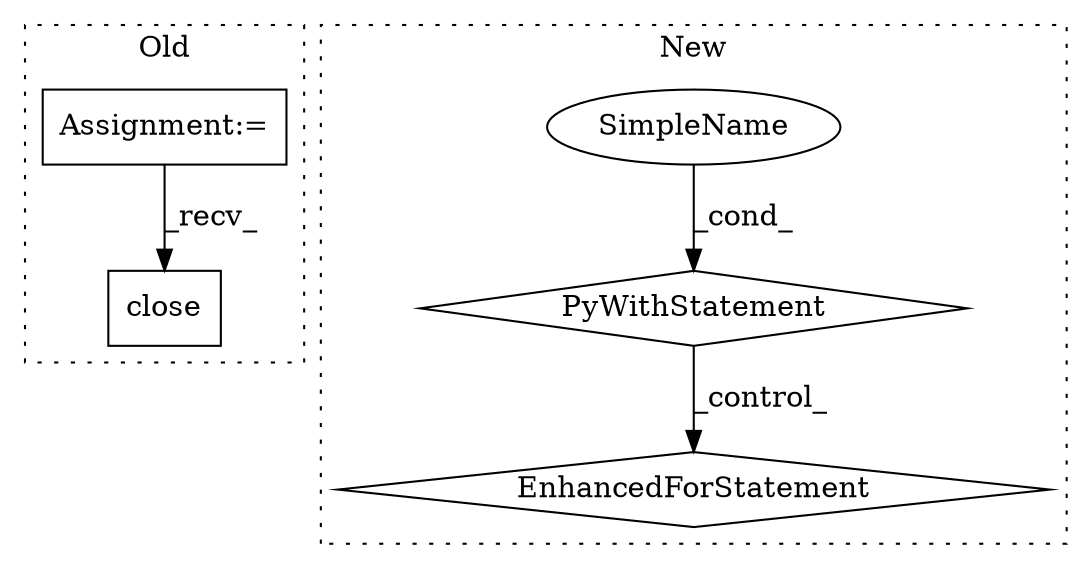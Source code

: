 digraph G {
subgraph cluster0 {
1 [label="close" a="32" s="1365" l="7" shape="box"];
3 [label="Assignment:=" a="7" s="1013" l="1" shape="box"];
label = "Old";
style="dotted";
}
subgraph cluster1 {
2 [label="EnhancedForStatement" a="70" s="1045,1126" l="57,2" shape="diamond"];
4 [label="SimpleName" a="42" s="" l="" shape="ellipse"];
5 [label="PyWithStatement" a="104" s="982,1012" l="10,2" shape="diamond"];
label = "New";
style="dotted";
}
3 -> 1 [label="_recv_"];
4 -> 5 [label="_cond_"];
5 -> 2 [label="_control_"];
}